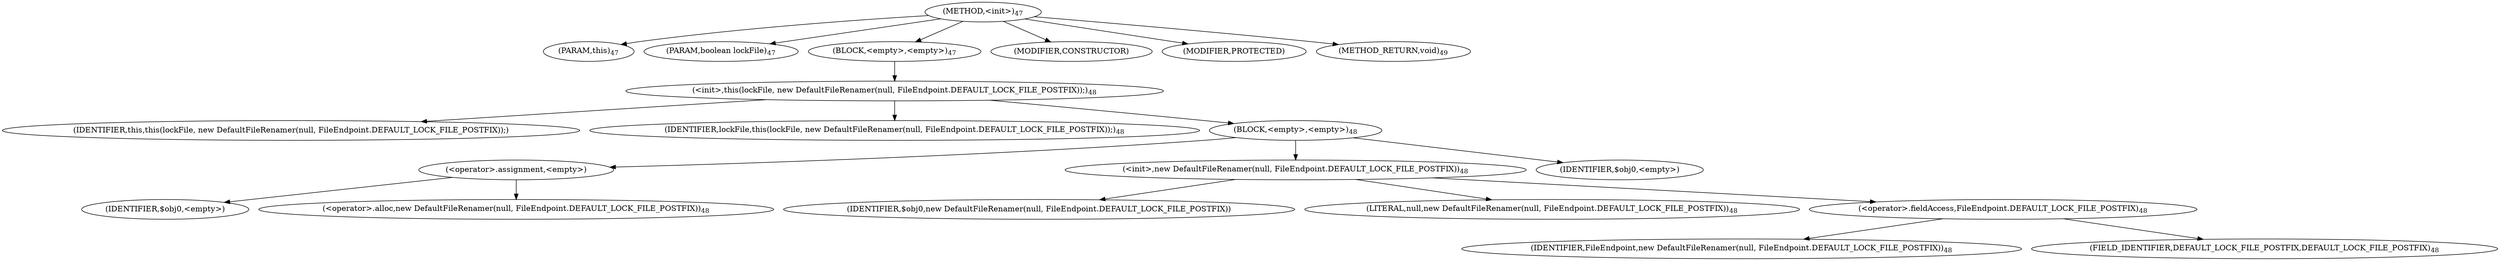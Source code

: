 digraph "&lt;init&gt;" {  
"60" [label = <(METHOD,&lt;init&gt;)<SUB>47</SUB>> ]
"6" [label = <(PARAM,this)<SUB>47</SUB>> ]
"61" [label = <(PARAM,boolean lockFile)<SUB>47</SUB>> ]
"62" [label = <(BLOCK,&lt;empty&gt;,&lt;empty&gt;)<SUB>47</SUB>> ]
"63" [label = <(&lt;init&gt;,this(lockFile, new DefaultFileRenamer(null, FileEndpoint.DEFAULT_LOCK_FILE_POSTFIX));)<SUB>48</SUB>> ]
"5" [label = <(IDENTIFIER,this,this(lockFile, new DefaultFileRenamer(null, FileEndpoint.DEFAULT_LOCK_FILE_POSTFIX));)> ]
"64" [label = <(IDENTIFIER,lockFile,this(lockFile, new DefaultFileRenamer(null, FileEndpoint.DEFAULT_LOCK_FILE_POSTFIX));)<SUB>48</SUB>> ]
"65" [label = <(BLOCK,&lt;empty&gt;,&lt;empty&gt;)<SUB>48</SUB>> ]
"66" [label = <(&lt;operator&gt;.assignment,&lt;empty&gt;)> ]
"67" [label = <(IDENTIFIER,$obj0,&lt;empty&gt;)> ]
"68" [label = <(&lt;operator&gt;.alloc,new DefaultFileRenamer(null, FileEndpoint.DEFAULT_LOCK_FILE_POSTFIX))<SUB>48</SUB>> ]
"69" [label = <(&lt;init&gt;,new DefaultFileRenamer(null, FileEndpoint.DEFAULT_LOCK_FILE_POSTFIX))<SUB>48</SUB>> ]
"70" [label = <(IDENTIFIER,$obj0,new DefaultFileRenamer(null, FileEndpoint.DEFAULT_LOCK_FILE_POSTFIX))> ]
"71" [label = <(LITERAL,null,new DefaultFileRenamer(null, FileEndpoint.DEFAULT_LOCK_FILE_POSTFIX))<SUB>48</SUB>> ]
"72" [label = <(&lt;operator&gt;.fieldAccess,FileEndpoint.DEFAULT_LOCK_FILE_POSTFIX)<SUB>48</SUB>> ]
"73" [label = <(IDENTIFIER,FileEndpoint,new DefaultFileRenamer(null, FileEndpoint.DEFAULT_LOCK_FILE_POSTFIX))<SUB>48</SUB>> ]
"74" [label = <(FIELD_IDENTIFIER,DEFAULT_LOCK_FILE_POSTFIX,DEFAULT_LOCK_FILE_POSTFIX)<SUB>48</SUB>> ]
"75" [label = <(IDENTIFIER,$obj0,&lt;empty&gt;)> ]
"76" [label = <(MODIFIER,CONSTRUCTOR)> ]
"77" [label = <(MODIFIER,PROTECTED)> ]
"78" [label = <(METHOD_RETURN,void)<SUB>49</SUB>> ]
  "60" -> "6" 
  "60" -> "61" 
  "60" -> "62" 
  "60" -> "76" 
  "60" -> "77" 
  "60" -> "78" 
  "62" -> "63" 
  "63" -> "5" 
  "63" -> "64" 
  "63" -> "65" 
  "65" -> "66" 
  "65" -> "69" 
  "65" -> "75" 
  "66" -> "67" 
  "66" -> "68" 
  "69" -> "70" 
  "69" -> "71" 
  "69" -> "72" 
  "72" -> "73" 
  "72" -> "74" 
}
